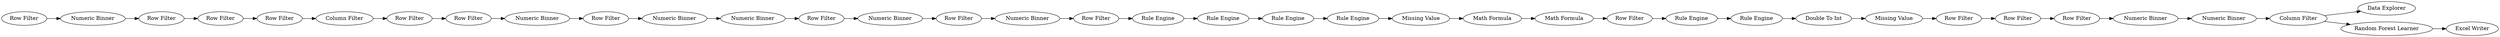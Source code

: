 digraph {
	"6909366278446184139_13" [label="Row Filter"]
	"6909366278446184139_44" [label="Row Filter"]
	"6909366278446184139_25" [label="Missing Value"]
	"6909366278446184139_46" [label="Row Filter"]
	"6909366278446184139_56" [label="Row Filter"]
	"6909366278446184139_47" [label="Numeric Binner"]
	"6909366278446184139_29" [label="Numeric Binner"]
	"6909366278446184139_18" [label="Rule Engine"]
	"6909366278446184139_8" [label="Row Filter"]
	"6909366278446184139_11" [label="Row Filter"]
	"6909366278446184139_12" [label="Column Filter"]
	"6909366278446184139_38" [label="Row Filter"]
	"6909366278446184139_17" [label="Math Formula"]
	"6909366278446184139_21" [label="Math Formula"]
	"6909366278446184139_27" [label="Numeric Binner"]
	"6909366278446184139_49" [label="Rule Engine"]
	"6909366278446184139_15" [label="Rule Engine"]
	"6909366278446184139_35" [label="Row Filter"]
	"6909366278446184139_16" [label="Missing Value"]
	"6909366278446184139_28" [label="Data Explorer"]
	"6909366278446184139_52" [label="Column Filter"]
	"6909366278446184139_58" [label="Excel Writer"]
	"6909366278446184139_36" [label="Numeric Binner"]
	"6909366278446184139_45" [label="Row Filter"]
	"6909366278446184139_43" [label="Row Filter"]
	"6909366278446184139_51" [label="Row Filter"]
	"6909366278446184139_9" [label="Numeric Binner"]
	"6909366278446184139_50" [label="Rule Engine"]
	"6909366278446184139_53" [label="Row Filter"]
	"6909366278446184139_20" [label="Rule Engine"]
	"6909366278446184139_31" [label="Numeric Binner"]
	"6909366278446184139_57" [label="Random Forest Learner"]
	"6909366278446184139_48" [label="Numeric Binner"]
	"6909366278446184139_19" [label="Rule Engine"]
	"6909366278446184139_54" [label="Row Filter"]
	"6909366278446184139_55" [label="Row Filter"]
	"6909366278446184139_14" [label="Numeric Binner"]
	"6909366278446184139_26" [label="Double To Int"]
	"6909366278446184139_52" -> "6909366278446184139_28"
	"6909366278446184139_54" -> "6909366278446184139_55"
	"6909366278446184139_20" -> "6909366278446184139_16"
	"6909366278446184139_15" -> "6909366278446184139_18"
	"6909366278446184139_16" -> "6909366278446184139_17"
	"6909366278446184139_47" -> "6909366278446184139_48"
	"6909366278446184139_48" -> "6909366278446184139_52"
	"6909366278446184139_38" -> "6909366278446184139_15"
	"6909366278446184139_50" -> "6909366278446184139_26"
	"6909366278446184139_27" -> "6909366278446184139_51"
	"6909366278446184139_57" -> "6909366278446184139_58"
	"6909366278446184139_17" -> "6909366278446184139_21"
	"6909366278446184139_53" -> "6909366278446184139_14"
	"6909366278446184139_12" -> "6909366278446184139_54"
	"6909366278446184139_51" -> "6909366278446184139_31"
	"6909366278446184139_55" -> "6909366278446184139_27"
	"6909366278446184139_46" -> "6909366278446184139_47"
	"6909366278446184139_43" -> "6909366278446184139_44"
	"6909366278446184139_9" -> "6909366278446184139_11"
	"6909366278446184139_35" -> "6909366278446184139_12"
	"6909366278446184139_44" -> "6909366278446184139_46"
	"6909366278446184139_45" -> "6909366278446184139_36"
	"6909366278446184139_52" -> "6909366278446184139_57"
	"6909366278446184139_26" -> "6909366278446184139_25"
	"6909366278446184139_18" -> "6909366278446184139_19"
	"6909366278446184139_36" -> "6909366278446184139_38"
	"6909366278446184139_25" -> "6909366278446184139_43"
	"6909366278446184139_13" -> "6909366278446184139_35"
	"6909366278446184139_8" -> "6909366278446184139_9"
	"6909366278446184139_31" -> "6909366278446184139_29"
	"6909366278446184139_56" -> "6909366278446184139_49"
	"6909366278446184139_19" -> "6909366278446184139_20"
	"6909366278446184139_49" -> "6909366278446184139_50"
	"6909366278446184139_11" -> "6909366278446184139_13"
	"6909366278446184139_29" -> "6909366278446184139_53"
	"6909366278446184139_21" -> "6909366278446184139_56"
	"6909366278446184139_14" -> "6909366278446184139_45"
	rankdir=LR
}
